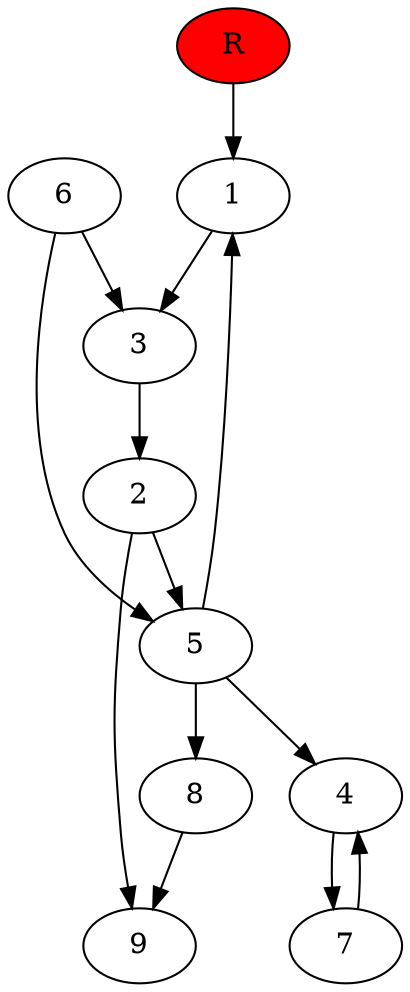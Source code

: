 digraph prb32342 {
	1
	2
	3
	4
	5
	6
	7
	8
	R [fillcolor="#ff0000" style=filled]
	1 -> 3
	2 -> 5
	2 -> 9
	3 -> 2
	4 -> 7
	5 -> 1
	5 -> 4
	5 -> 8
	6 -> 3
	6 -> 5
	7 -> 4
	8 -> 9
	R -> 1
}
